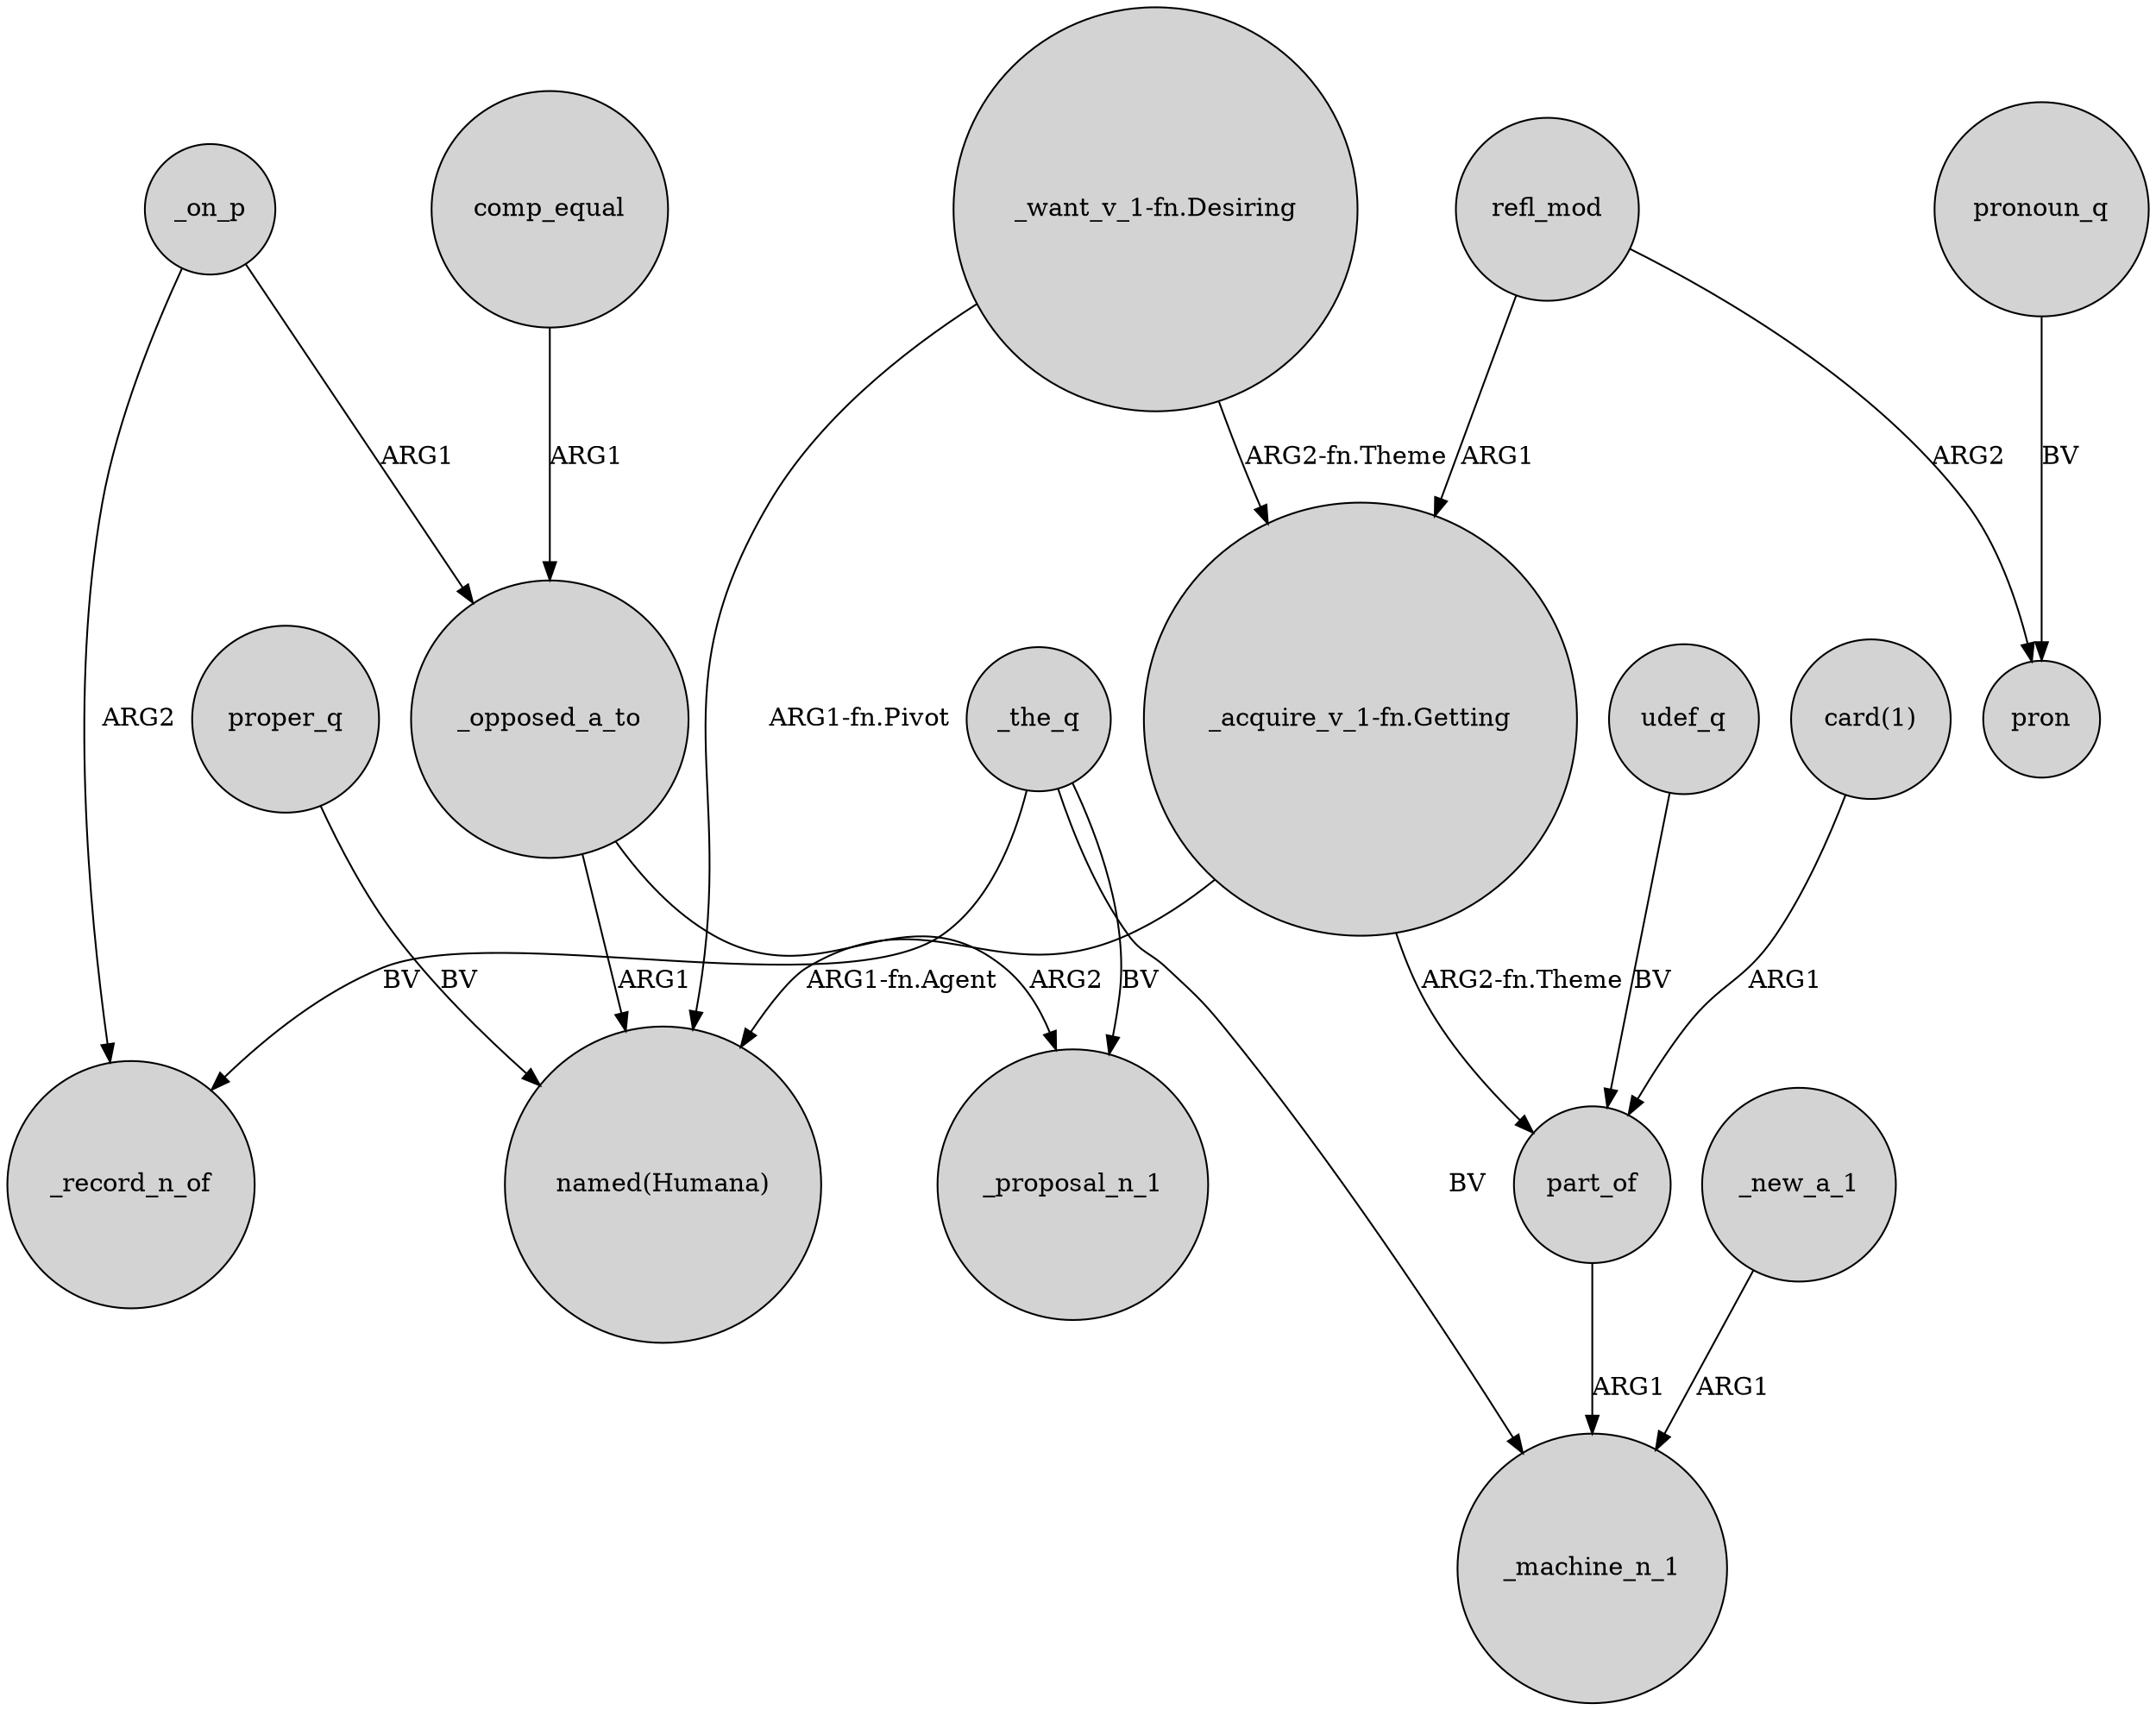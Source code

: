 digraph {
	node [shape=circle style=filled]
	"_acquire_v_1-fn.Getting" -> "named(Humana)" [label="ARG1-fn.Agent"]
	_the_q -> _proposal_n_1 [label=BV]
	udef_q -> part_of [label=BV]
	"_acquire_v_1-fn.Getting" -> part_of [label="ARG2-fn.Theme"]
	"_want_v_1-fn.Desiring" -> "named(Humana)" [label="ARG1-fn.Pivot"]
	_opposed_a_to -> "named(Humana)" [label=ARG1]
	proper_q -> "named(Humana)" [label=BV]
	_on_p -> _record_n_of [label=ARG2]
	refl_mod -> "_acquire_v_1-fn.Getting" [label=ARG1]
	pronoun_q -> pron [label=BV]
	_the_q -> _machine_n_1 [label=BV]
	refl_mod -> pron [label=ARG2]
	_on_p -> _opposed_a_to [label=ARG1]
	_new_a_1 -> _machine_n_1 [label=ARG1]
	"card(1)" -> part_of [label=ARG1]
	"_want_v_1-fn.Desiring" -> "_acquire_v_1-fn.Getting" [label="ARG2-fn.Theme"]
	_the_q -> _record_n_of [label=BV]
	_opposed_a_to -> _proposal_n_1 [label=ARG2]
	comp_equal -> _opposed_a_to [label=ARG1]
	part_of -> _machine_n_1 [label=ARG1]
}

